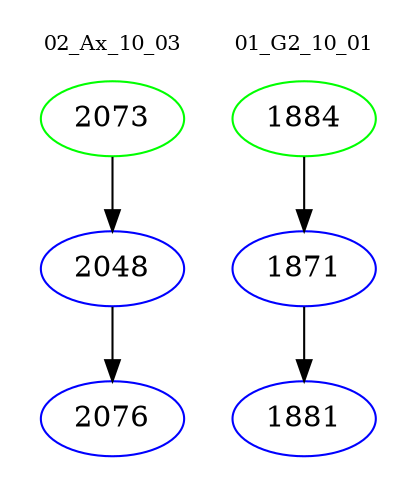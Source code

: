 digraph{
subgraph cluster_0 {
color = white
label = "02_Ax_10_03";
fontsize=10;
T0_2073 [label="2073", color="green"]
T0_2073 -> T0_2048 [color="black"]
T0_2048 [label="2048", color="blue"]
T0_2048 -> T0_2076 [color="black"]
T0_2076 [label="2076", color="blue"]
}
subgraph cluster_1 {
color = white
label = "01_G2_10_01";
fontsize=10;
T1_1884 [label="1884", color="green"]
T1_1884 -> T1_1871 [color="black"]
T1_1871 [label="1871", color="blue"]
T1_1871 -> T1_1881 [color="black"]
T1_1881 [label="1881", color="blue"]
}
}
